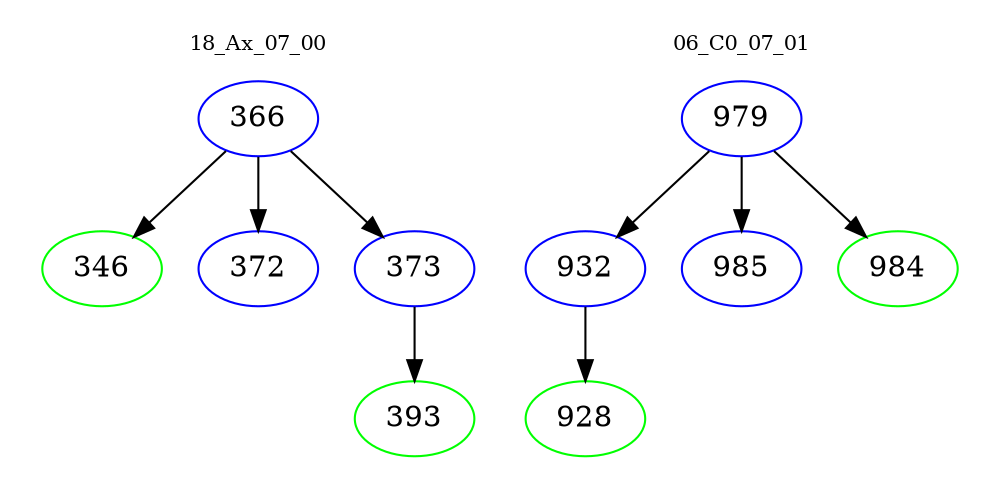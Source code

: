 digraph{
subgraph cluster_0 {
color = white
label = "18_Ax_07_00";
fontsize=10;
T0_366 [label="366", color="blue"]
T0_366 -> T0_346 [color="black"]
T0_346 [label="346", color="green"]
T0_366 -> T0_372 [color="black"]
T0_372 [label="372", color="blue"]
T0_366 -> T0_373 [color="black"]
T0_373 [label="373", color="blue"]
T0_373 -> T0_393 [color="black"]
T0_393 [label="393", color="green"]
}
subgraph cluster_1 {
color = white
label = "06_C0_07_01";
fontsize=10;
T1_979 [label="979", color="blue"]
T1_979 -> T1_932 [color="black"]
T1_932 [label="932", color="blue"]
T1_932 -> T1_928 [color="black"]
T1_928 [label="928", color="green"]
T1_979 -> T1_985 [color="black"]
T1_985 [label="985", color="blue"]
T1_979 -> T1_984 [color="black"]
T1_984 [label="984", color="green"]
}
}
